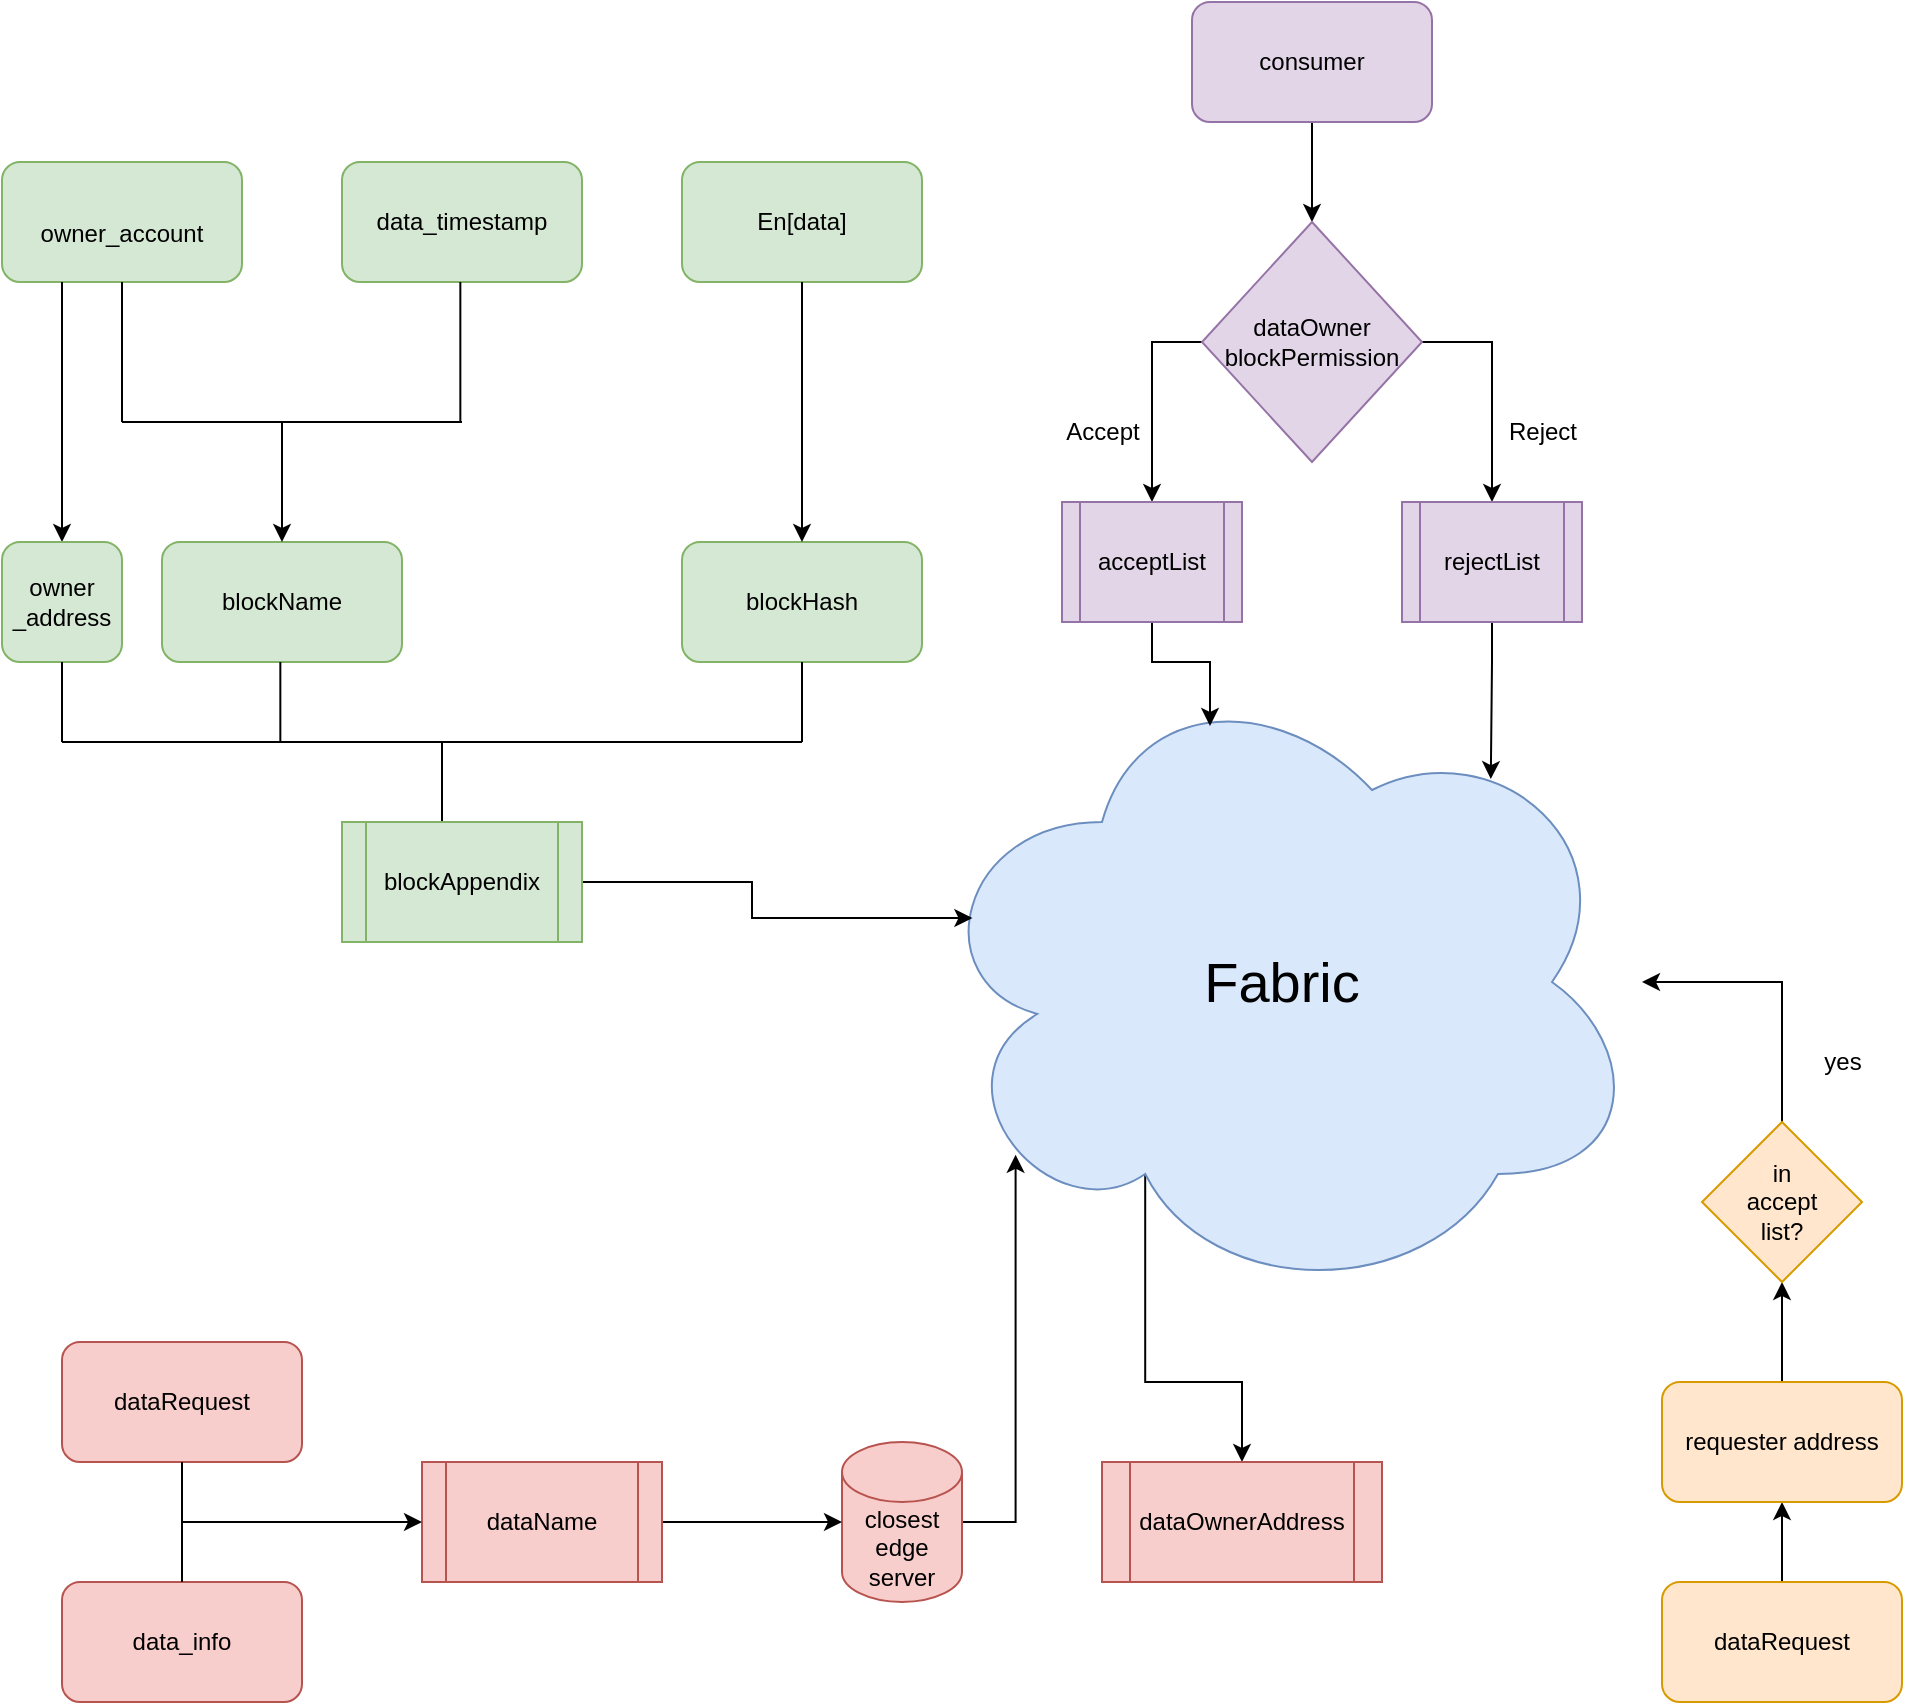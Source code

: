 <mxfile version="20.2.3" type="github">
  <diagram id="FpcsDkuiI3JNnGEoyH_6" name="Page-1">
    <mxGraphModel dx="435" dy="1748" grid="1" gridSize="10" guides="1" tooltips="1" connect="1" arrows="0" fold="1" page="1" pageScale="1" pageWidth="1600" pageHeight="900" math="0" shadow="0">
      <root>
        <mxCell id="0" />
        <mxCell id="1" parent="0" />
        <mxCell id="q-zlq_DaqCTvSOnEOWlV-39" style="edgeStyle=orthogonalEdgeStyle;rounded=0;orthogonalLoop=1;jettySize=auto;html=1;exitX=0.5;exitY=1;exitDx=0;exitDy=0;entryX=0.5;entryY=0;entryDx=0;entryDy=0;fontSize=12;" edge="1" parent="1" source="q-zlq_DaqCTvSOnEOWlV-38" target="q-zlq_DaqCTvSOnEOWlV-37">
          <mxGeometry relative="1" as="geometry" />
        </mxCell>
        <mxCell id="q-zlq_DaqCTvSOnEOWlV-38" value="consumer" style="rounded=1;whiteSpace=wrap;html=1;fontSize=12;fillColor=#e1d5e7;strokeColor=#9673a6;" vertex="1" parent="1">
          <mxGeometry x="655" y="-50" width="120" height="60" as="geometry" />
        </mxCell>
        <mxCell id="q-zlq_DaqCTvSOnEOWlV-35" style="edgeStyle=orthogonalEdgeStyle;rounded=0;orthogonalLoop=1;jettySize=auto;html=1;exitX=0.31;exitY=0.8;exitDx=0;exitDy=0;exitPerimeter=0;fontSize=12;" edge="1" parent="1" source="q-zlq_DaqCTvSOnEOWlV-1" target="q-zlq_DaqCTvSOnEOWlV-36">
          <mxGeometry relative="1" as="geometry">
            <mxPoint x="631.333" y="710" as="targetPoint" />
          </mxGeometry>
        </mxCell>
        <mxCell id="q-zlq_DaqCTvSOnEOWlV-1" value="&lt;font style=&quot;font-size: 28px;&quot;&gt;Fabric&lt;/font&gt;" style="ellipse;shape=cloud;whiteSpace=wrap;html=1;fillColor=#dae8fc;strokeColor=#6c8ebf;" vertex="1" parent="1">
          <mxGeometry x="520" y="280" width="360" height="320" as="geometry" />
        </mxCell>
        <mxCell id="q-zlq_DaqCTvSOnEOWlV-2" value="&lt;font style=&quot;font-size: 12px;&quot;&gt;owner_account&lt;/font&gt;" style="rounded=1;whiteSpace=wrap;html=1;fontSize=28;fillColor=#d5e8d4;strokeColor=#82b366;" vertex="1" parent="1">
          <mxGeometry x="60" y="30" width="120" height="60" as="geometry" />
        </mxCell>
        <mxCell id="q-zlq_DaqCTvSOnEOWlV-3" value="data_timestamp" style="rounded=1;whiteSpace=wrap;html=1;fontSize=12;fillColor=#d5e8d4;strokeColor=#82b366;" vertex="1" parent="1">
          <mxGeometry x="230" y="30" width="120" height="60" as="geometry" />
        </mxCell>
        <mxCell id="q-zlq_DaqCTvSOnEOWlV-4" value="blockName" style="rounded=1;whiteSpace=wrap;html=1;fontSize=12;fillColor=#d5e8d4;strokeColor=#82b366;" vertex="1" parent="1">
          <mxGeometry x="140" y="220" width="120" height="60" as="geometry" />
        </mxCell>
        <mxCell id="q-zlq_DaqCTvSOnEOWlV-5" value="En[data]" style="rounded=1;whiteSpace=wrap;html=1;fontSize=12;fillColor=#d5e8d4;strokeColor=#82b366;" vertex="1" parent="1">
          <mxGeometry x="400" y="30" width="120" height="60" as="geometry" />
        </mxCell>
        <mxCell id="q-zlq_DaqCTvSOnEOWlV-6" value="" style="endArrow=classic;html=1;rounded=0;fontSize=12;" edge="1" parent="1">
          <mxGeometry width="50" height="50" relative="1" as="geometry">
            <mxPoint x="200" y="160" as="sourcePoint" />
            <mxPoint x="200" y="220" as="targetPoint" />
          </mxGeometry>
        </mxCell>
        <mxCell id="q-zlq_DaqCTvSOnEOWlV-7" value="" style="endArrow=none;html=1;rounded=0;fontSize=12;exitX=0.5;exitY=1;exitDx=0;exitDy=0;" edge="1" parent="1" source="q-zlq_DaqCTvSOnEOWlV-2">
          <mxGeometry width="50" height="50" relative="1" as="geometry">
            <mxPoint x="250" y="490" as="sourcePoint" />
            <mxPoint x="120" y="160" as="targetPoint" />
          </mxGeometry>
        </mxCell>
        <mxCell id="q-zlq_DaqCTvSOnEOWlV-8" value="" style="endArrow=none;html=1;rounded=0;fontSize=12;exitX=0.5;exitY=1;exitDx=0;exitDy=0;" edge="1" parent="1">
          <mxGeometry width="50" height="50" relative="1" as="geometry">
            <mxPoint x="289.17" y="90" as="sourcePoint" />
            <mxPoint x="289.17" y="160" as="targetPoint" />
          </mxGeometry>
        </mxCell>
        <mxCell id="q-zlq_DaqCTvSOnEOWlV-9" value="" style="endArrow=none;html=1;rounded=0;fontSize=12;exitX=0.5;exitY=1;exitDx=0;exitDy=0;" edge="1" parent="1" source="q-zlq_DaqCTvSOnEOWlV-5">
          <mxGeometry width="50" height="50" relative="1" as="geometry">
            <mxPoint x="140" y="110" as="sourcePoint" />
            <mxPoint x="460" y="160" as="targetPoint" />
          </mxGeometry>
        </mxCell>
        <mxCell id="q-zlq_DaqCTvSOnEOWlV-10" value="" style="endArrow=none;html=1;rounded=0;fontSize=12;" edge="1" parent="1">
          <mxGeometry width="50" height="50" relative="1" as="geometry">
            <mxPoint x="290" y="160" as="sourcePoint" />
            <mxPoint x="120" y="160" as="targetPoint" />
          </mxGeometry>
        </mxCell>
        <mxCell id="q-zlq_DaqCTvSOnEOWlV-11" value="blockHash" style="rounded=1;whiteSpace=wrap;html=1;fontSize=12;fillColor=#d5e8d4;strokeColor=#82b366;" vertex="1" parent="1">
          <mxGeometry x="400" y="220" width="120" height="60" as="geometry" />
        </mxCell>
        <mxCell id="q-zlq_DaqCTvSOnEOWlV-12" value="" style="endArrow=classic;html=1;rounded=0;fontSize=12;entryX=0.5;entryY=0;entryDx=0;entryDy=0;" edge="1" parent="1" target="q-zlq_DaqCTvSOnEOWlV-11">
          <mxGeometry width="50" height="50" relative="1" as="geometry">
            <mxPoint x="460" y="160" as="sourcePoint" />
            <mxPoint x="300" y="440" as="targetPoint" />
          </mxGeometry>
        </mxCell>
        <mxCell id="q-zlq_DaqCTvSOnEOWlV-13" value="" style="endArrow=classic;html=1;rounded=0;fontSize=12;exitX=0.25;exitY=1;exitDx=0;exitDy=0;entryX=0.5;entryY=0;entryDx=0;entryDy=0;" edge="1" parent="1" source="q-zlq_DaqCTvSOnEOWlV-2" target="q-zlq_DaqCTvSOnEOWlV-14">
          <mxGeometry width="50" height="50" relative="1" as="geometry">
            <mxPoint x="90" y="380" as="sourcePoint" />
            <mxPoint x="90" y="200" as="targetPoint" />
          </mxGeometry>
        </mxCell>
        <mxCell id="q-zlq_DaqCTvSOnEOWlV-14" value="owner&lt;br&gt;_address" style="rounded=1;whiteSpace=wrap;html=1;fontSize=12;fillColor=#d5e8d4;strokeColor=#82b366;" vertex="1" parent="1">
          <mxGeometry x="60" y="220" width="60" height="60" as="geometry" />
        </mxCell>
        <mxCell id="q-zlq_DaqCTvSOnEOWlV-15" value="" style="endArrow=none;html=1;rounded=0;fontSize=12;exitX=0.5;exitY=1;exitDx=0;exitDy=0;" edge="1" parent="1" source="q-zlq_DaqCTvSOnEOWlV-14">
          <mxGeometry width="50" height="50" relative="1" as="geometry">
            <mxPoint x="250" y="480" as="sourcePoint" />
            <mxPoint x="90" y="320" as="targetPoint" />
          </mxGeometry>
        </mxCell>
        <mxCell id="q-zlq_DaqCTvSOnEOWlV-16" value="" style="endArrow=none;html=1;rounded=0;fontSize=12;exitX=0.5;exitY=1;exitDx=0;exitDy=0;" edge="1" parent="1">
          <mxGeometry width="50" height="50" relative="1" as="geometry">
            <mxPoint x="199.17" y="280" as="sourcePoint" />
            <mxPoint x="199.17" y="320" as="targetPoint" />
          </mxGeometry>
        </mxCell>
        <mxCell id="q-zlq_DaqCTvSOnEOWlV-17" value="" style="endArrow=none;html=1;rounded=0;fontSize=12;exitX=0.5;exitY=1;exitDx=0;exitDy=0;" edge="1" parent="1" source="q-zlq_DaqCTvSOnEOWlV-11">
          <mxGeometry width="50" height="50" relative="1" as="geometry">
            <mxPoint x="110" y="300" as="sourcePoint" />
            <mxPoint x="460" y="320" as="targetPoint" />
          </mxGeometry>
        </mxCell>
        <mxCell id="q-zlq_DaqCTvSOnEOWlV-18" value="" style="endArrow=none;html=1;rounded=0;fontSize=12;" edge="1" parent="1">
          <mxGeometry width="50" height="50" relative="1" as="geometry">
            <mxPoint x="90" y="320" as="sourcePoint" />
            <mxPoint x="460" y="320" as="targetPoint" />
          </mxGeometry>
        </mxCell>
        <mxCell id="q-zlq_DaqCTvSOnEOWlV-19" value="" style="endArrow=none;html=1;rounded=0;fontSize=12;" edge="1" parent="1">
          <mxGeometry width="50" height="50" relative="1" as="geometry">
            <mxPoint x="280" y="360" as="sourcePoint" />
            <mxPoint x="280" y="320" as="targetPoint" />
          </mxGeometry>
        </mxCell>
        <mxCell id="q-zlq_DaqCTvSOnEOWlV-21" style="edgeStyle=orthogonalEdgeStyle;rounded=0;orthogonalLoop=1;jettySize=auto;html=1;exitX=1;exitY=0.5;exitDx=0;exitDy=0;entryX=0.07;entryY=0.4;entryDx=0;entryDy=0;entryPerimeter=0;fontSize=12;" edge="1" parent="1" source="q-zlq_DaqCTvSOnEOWlV-20" target="q-zlq_DaqCTvSOnEOWlV-1">
          <mxGeometry relative="1" as="geometry" />
        </mxCell>
        <mxCell id="q-zlq_DaqCTvSOnEOWlV-20" value="blockAppendix" style="shape=process;whiteSpace=wrap;html=1;backgroundOutline=1;fontSize=12;fillColor=#d5e8d4;strokeColor=#82b366;" vertex="1" parent="1">
          <mxGeometry x="230" y="360" width="120" height="60" as="geometry" />
        </mxCell>
        <mxCell id="q-zlq_DaqCTvSOnEOWlV-34" style="edgeStyle=orthogonalEdgeStyle;rounded=0;orthogonalLoop=1;jettySize=auto;html=1;exitX=1;exitY=0;exitDx=0;exitDy=15;exitPerimeter=0;entryX=0.13;entryY=0.77;entryDx=0;entryDy=0;entryPerimeter=0;fontSize=12;" edge="1" parent="1" source="q-zlq_DaqCTvSOnEOWlV-23" target="q-zlq_DaqCTvSOnEOWlV-1">
          <mxGeometry relative="1" as="geometry">
            <Array as="points">
              <mxPoint x="540" y="710" />
              <mxPoint x="567" y="710" />
            </Array>
          </mxGeometry>
        </mxCell>
        <mxCell id="q-zlq_DaqCTvSOnEOWlV-23" value="closest edge server" style="shape=cylinder3;whiteSpace=wrap;html=1;boundedLbl=1;backgroundOutline=1;size=15;fontSize=12;fillColor=#f8cecc;strokeColor=#b85450;" vertex="1" parent="1">
          <mxGeometry x="480" y="670" width="60" height="80" as="geometry" />
        </mxCell>
        <mxCell id="q-zlq_DaqCTvSOnEOWlV-33" style="edgeStyle=orthogonalEdgeStyle;rounded=0;orthogonalLoop=1;jettySize=auto;html=1;exitX=1;exitY=0.5;exitDx=0;exitDy=0;entryX=0;entryY=0.5;entryDx=0;entryDy=0;entryPerimeter=0;fontSize=12;" edge="1" parent="1" source="q-zlq_DaqCTvSOnEOWlV-28" target="q-zlq_DaqCTvSOnEOWlV-23">
          <mxGeometry relative="1" as="geometry" />
        </mxCell>
        <mxCell id="q-zlq_DaqCTvSOnEOWlV-28" value="dataName" style="shape=process;whiteSpace=wrap;html=1;backgroundOutline=1;fontSize=12;fillColor=#f8cecc;strokeColor=#b85450;" vertex="1" parent="1">
          <mxGeometry x="270" y="680" width="120" height="60" as="geometry" />
        </mxCell>
        <mxCell id="q-zlq_DaqCTvSOnEOWlV-29" value="dataRequest" style="rounded=1;whiteSpace=wrap;html=1;fontSize=12;fillColor=#f8cecc;strokeColor=#b85450;" vertex="1" parent="1">
          <mxGeometry x="90" y="620" width="120" height="60" as="geometry" />
        </mxCell>
        <mxCell id="q-zlq_DaqCTvSOnEOWlV-30" value="data_info" style="rounded=1;whiteSpace=wrap;html=1;fontSize=12;fillColor=#f8cecc;strokeColor=#b85450;" vertex="1" parent="1">
          <mxGeometry x="90" y="740" width="120" height="60" as="geometry" />
        </mxCell>
        <mxCell id="q-zlq_DaqCTvSOnEOWlV-31" value="" style="endArrow=none;html=1;rounded=0;fontSize=12;exitX=0.5;exitY=1;exitDx=0;exitDy=0;" edge="1" parent="1" source="q-zlq_DaqCTvSOnEOWlV-29" target="q-zlq_DaqCTvSOnEOWlV-30">
          <mxGeometry width="50" height="50" relative="1" as="geometry">
            <mxPoint x="230" y="480" as="sourcePoint" />
            <mxPoint x="280" y="430" as="targetPoint" />
          </mxGeometry>
        </mxCell>
        <mxCell id="q-zlq_DaqCTvSOnEOWlV-32" value="" style="endArrow=classic;html=1;rounded=0;fontSize=12;entryX=0;entryY=0.5;entryDx=0;entryDy=0;" edge="1" parent="1" target="q-zlq_DaqCTvSOnEOWlV-28">
          <mxGeometry width="50" height="50" relative="1" as="geometry">
            <mxPoint x="150" y="710" as="sourcePoint" />
            <mxPoint x="280" y="430" as="targetPoint" />
          </mxGeometry>
        </mxCell>
        <mxCell id="q-zlq_DaqCTvSOnEOWlV-36" value="dataOwnerAddress" style="shape=process;whiteSpace=wrap;html=1;backgroundOutline=1;fontSize=12;fillColor=#f8cecc;strokeColor=#b85450;" vertex="1" parent="1">
          <mxGeometry x="610" y="680" width="140" height="60" as="geometry" />
        </mxCell>
        <mxCell id="q-zlq_DaqCTvSOnEOWlV-40" style="edgeStyle=orthogonalEdgeStyle;rounded=0;orthogonalLoop=1;jettySize=auto;html=1;exitX=0;exitY=0.5;exitDx=0;exitDy=0;fontSize=12;entryX=0.5;entryY=0;entryDx=0;entryDy=0;" edge="1" parent="1" source="q-zlq_DaqCTvSOnEOWlV-37" target="q-zlq_DaqCTvSOnEOWlV-42">
          <mxGeometry relative="1" as="geometry">
            <mxPoint x="640.077" y="170" as="targetPoint" />
          </mxGeometry>
        </mxCell>
        <mxCell id="q-zlq_DaqCTvSOnEOWlV-44" style="edgeStyle=orthogonalEdgeStyle;rounded=0;orthogonalLoop=1;jettySize=auto;html=1;exitX=1;exitY=0.5;exitDx=0;exitDy=0;fontSize=12;" edge="1" parent="1" source="q-zlq_DaqCTvSOnEOWlV-37" target="q-zlq_DaqCTvSOnEOWlV-45">
          <mxGeometry relative="1" as="geometry">
            <mxPoint x="800" y="200" as="targetPoint" />
          </mxGeometry>
        </mxCell>
        <mxCell id="q-zlq_DaqCTvSOnEOWlV-37" value="dataOwner&lt;br&gt;blockPermission" style="rhombus;whiteSpace=wrap;html=1;fontSize=12;fillColor=#e1d5e7;strokeColor=#9673a6;" vertex="1" parent="1">
          <mxGeometry x="660" y="60" width="110" height="120" as="geometry" />
        </mxCell>
        <mxCell id="q-zlq_DaqCTvSOnEOWlV-47" style="edgeStyle=orthogonalEdgeStyle;rounded=0;orthogonalLoop=1;jettySize=auto;html=1;exitX=0.5;exitY=1;exitDx=0;exitDy=0;entryX=0.4;entryY=0.1;entryDx=0;entryDy=0;entryPerimeter=0;fontSize=12;" edge="1" parent="1" source="q-zlq_DaqCTvSOnEOWlV-42" target="q-zlq_DaqCTvSOnEOWlV-1">
          <mxGeometry relative="1" as="geometry" />
        </mxCell>
        <mxCell id="q-zlq_DaqCTvSOnEOWlV-42" value="acceptList" style="shape=process;whiteSpace=wrap;html=1;backgroundOutline=1;fontSize=12;fillColor=#e1d5e7;strokeColor=#9673a6;" vertex="1" parent="1">
          <mxGeometry x="590" y="200" width="90" height="60" as="geometry" />
        </mxCell>
        <mxCell id="q-zlq_DaqCTvSOnEOWlV-43" value="Accept" style="text;html=1;align=center;verticalAlign=middle;resizable=0;points=[];autosize=1;strokeColor=none;fillColor=none;fontSize=12;" vertex="1" parent="1">
          <mxGeometry x="580" y="150" width="60" height="30" as="geometry" />
        </mxCell>
        <mxCell id="q-zlq_DaqCTvSOnEOWlV-49" style="edgeStyle=orthogonalEdgeStyle;rounded=0;orthogonalLoop=1;jettySize=auto;html=1;entryX=0.79;entryY=0.183;entryDx=0;entryDy=0;entryPerimeter=0;fontSize=12;" edge="1" parent="1" source="q-zlq_DaqCTvSOnEOWlV-45" target="q-zlq_DaqCTvSOnEOWlV-1">
          <mxGeometry relative="1" as="geometry" />
        </mxCell>
        <mxCell id="q-zlq_DaqCTvSOnEOWlV-45" value="rejectList" style="shape=process;whiteSpace=wrap;html=1;backgroundOutline=1;fontSize=12;fillColor=#e1d5e7;strokeColor=#9673a6;" vertex="1" parent="1">
          <mxGeometry x="760" y="200" width="90" height="60" as="geometry" />
        </mxCell>
        <mxCell id="q-zlq_DaqCTvSOnEOWlV-46" value="Reject" style="text;html=1;align=center;verticalAlign=middle;resizable=0;points=[];autosize=1;strokeColor=none;fillColor=none;fontSize=12;" vertex="1" parent="1">
          <mxGeometry x="800" y="150" width="60" height="30" as="geometry" />
        </mxCell>
        <mxCell id="q-zlq_DaqCTvSOnEOWlV-53" style="edgeStyle=orthogonalEdgeStyle;rounded=0;orthogonalLoop=1;jettySize=auto;html=1;exitX=0.5;exitY=0;exitDx=0;exitDy=0;entryX=0.5;entryY=1;entryDx=0;entryDy=0;fontSize=12;" edge="1" parent="1" source="q-zlq_DaqCTvSOnEOWlV-50" target="q-zlq_DaqCTvSOnEOWlV-52">
          <mxGeometry relative="1" as="geometry" />
        </mxCell>
        <mxCell id="q-zlq_DaqCTvSOnEOWlV-50" value="dataRequest" style="rounded=1;whiteSpace=wrap;html=1;fontSize=12;fillColor=#ffe6cc;strokeColor=#d79b00;" vertex="1" parent="1">
          <mxGeometry x="890" y="740" width="120" height="60" as="geometry" />
        </mxCell>
        <mxCell id="q-zlq_DaqCTvSOnEOWlV-55" style="edgeStyle=orthogonalEdgeStyle;rounded=0;orthogonalLoop=1;jettySize=auto;html=1;exitX=0.5;exitY=0;exitDx=0;exitDy=0;entryX=0.5;entryY=1;entryDx=0;entryDy=0;fontSize=12;" edge="1" parent="1" source="q-zlq_DaqCTvSOnEOWlV-52" target="q-zlq_DaqCTvSOnEOWlV-54">
          <mxGeometry relative="1" as="geometry" />
        </mxCell>
        <mxCell id="q-zlq_DaqCTvSOnEOWlV-52" value="requester address" style="rounded=1;whiteSpace=wrap;html=1;fontSize=12;fillColor=#ffe6cc;strokeColor=#d79b00;" vertex="1" parent="1">
          <mxGeometry x="890" y="640" width="120" height="60" as="geometry" />
        </mxCell>
        <mxCell id="q-zlq_DaqCTvSOnEOWlV-56" style="edgeStyle=orthogonalEdgeStyle;rounded=0;orthogonalLoop=1;jettySize=auto;html=1;exitX=0.5;exitY=0;exitDx=0;exitDy=0;fontSize=12;" edge="1" parent="1" source="q-zlq_DaqCTvSOnEOWlV-54" target="q-zlq_DaqCTvSOnEOWlV-1">
          <mxGeometry relative="1" as="geometry" />
        </mxCell>
        <mxCell id="q-zlq_DaqCTvSOnEOWlV-54" value="in&lt;br&gt;accept&lt;br&gt;list?" style="rhombus;whiteSpace=wrap;html=1;fontSize=12;fillColor=#ffe6cc;strokeColor=#d79b00;" vertex="1" parent="1">
          <mxGeometry x="910" y="510" width="80" height="80" as="geometry" />
        </mxCell>
        <mxCell id="q-zlq_DaqCTvSOnEOWlV-57" value="yes" style="text;html=1;align=center;verticalAlign=middle;resizable=0;points=[];autosize=1;strokeColor=none;fillColor=none;fontSize=12;" vertex="1" parent="1">
          <mxGeometry x="960" y="465" width="40" height="30" as="geometry" />
        </mxCell>
      </root>
    </mxGraphModel>
  </diagram>
</mxfile>
